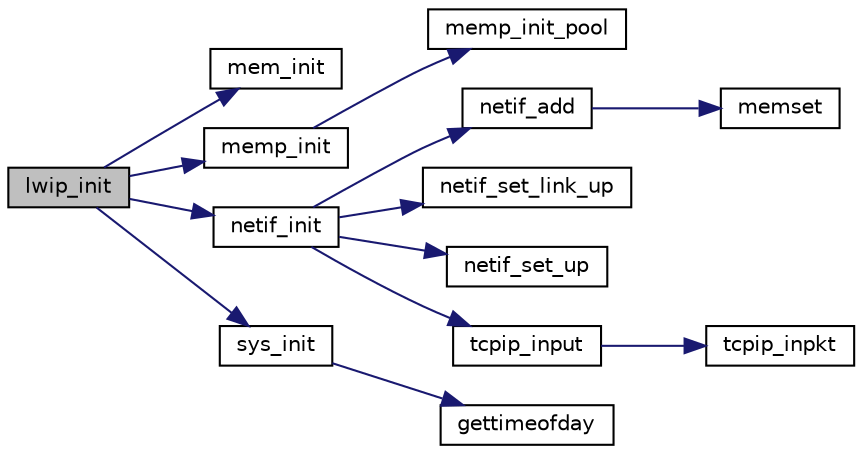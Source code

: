 digraph "lwip_init"
{
 // LATEX_PDF_SIZE
  edge [fontname="Helvetica",fontsize="10",labelfontname="Helvetica",labelfontsize="10"];
  node [fontname="Helvetica",fontsize="10",shape=record];
  rankdir="LR";
  Node1 [label="lwip_init",height=0.2,width=0.4,color="black", fillcolor="grey75", style="filled", fontcolor="black",tooltip=" "];
  Node1 -> Node2 [color="midnightblue",fontsize="10",style="solid",fontname="Helvetica"];
  Node2 [label="mem_init",height=0.2,width=0.4,color="black", fillcolor="white", style="filled",URL="$mem_8h.html#a44a136e3b70c36abb6f8dc060c778113",tooltip=" "];
  Node1 -> Node3 [color="midnightblue",fontsize="10",style="solid",fontname="Helvetica"];
  Node3 [label="memp_init",height=0.2,width=0.4,color="black", fillcolor="white", style="filled",URL="$memp_8h.html#a9693e5b1ac2c6b9c0e7870522d45efa2",tooltip=" "];
  Node3 -> Node4 [color="midnightblue",fontsize="10",style="solid",fontname="Helvetica"];
  Node4 [label="memp_init_pool",height=0.2,width=0.4,color="black", fillcolor="white", style="filled",URL="$memp_8c.html#a6416303426d05526bed33f241fa6ecd7",tooltip=" "];
  Node1 -> Node5 [color="midnightblue",fontsize="10",style="solid",fontname="Helvetica"];
  Node5 [label="netif_init",height=0.2,width=0.4,color="black", fillcolor="white", style="filled",URL="$netif_8h.html#a0f4a53e47c840904f824a2a1c0d4ebf4",tooltip=" "];
  Node5 -> Node6 [color="midnightblue",fontsize="10",style="solid",fontname="Helvetica"];
  Node6 [label="netif_add",height=0.2,width=0.4,color="black", fillcolor="white", style="filled",URL="$group__netif.html#ga66970b5877dd6b0cae906bfa78d0cb4c",tooltip=" "];
  Node6 -> Node7 [color="midnightblue",fontsize="10",style="solid",fontname="Helvetica"];
  Node7 [label="memset",height=0.2,width=0.4,color="black", fillcolor="white", style="filled",URL="$string_8h.html#ace4b911463887af5e748326323e99a23",tooltip=" "];
  Node5 -> Node8 [color="midnightblue",fontsize="10",style="solid",fontname="Helvetica"];
  Node8 [label="netif_set_link_up",height=0.2,width=0.4,color="black", fillcolor="white", style="filled",URL="$group__netif.html#gae0d2975f189277990e9d5276fdd9e9ea",tooltip=" "];
  Node5 -> Node9 [color="midnightblue",fontsize="10",style="solid",fontname="Helvetica"];
  Node9 [label="netif_set_up",height=0.2,width=0.4,color="black", fillcolor="white", style="filled",URL="$group__netif.html#gaf19693be401a265a52d2a56c65753121",tooltip=" "];
  Node5 -> Node10 [color="midnightblue",fontsize="10",style="solid",fontname="Helvetica"];
  Node10 [label="tcpip_input",height=0.2,width=0.4,color="black", fillcolor="white", style="filled",URL="$tcpip_8h.html#ae510f195171bed8499ae94e264a92717",tooltip=" "];
  Node10 -> Node11 [color="midnightblue",fontsize="10",style="solid",fontname="Helvetica"];
  Node11 [label="tcpip_inpkt",height=0.2,width=0.4,color="black", fillcolor="white", style="filled",URL="$tcpip_8c.html#a93043b3c66dbe4a15a60299c6199d102",tooltip=" "];
  Node1 -> Node12 [color="midnightblue",fontsize="10",style="solid",fontname="Helvetica"];
  Node12 [label="sys_init",height=0.2,width=0.4,color="black", fillcolor="white", style="filled",URL="$sys_8h.html#af411a8bc6b7ed4b0af9114e10c959448",tooltip=" "];
  Node12 -> Node13 [color="midnightblue",fontsize="10",style="solid",fontname="Helvetica"];
  Node13 [label="gettimeofday",height=0.2,width=0.4,color="black", fillcolor="white", style="filled",URL="$time_8h.html#adf30830f5265e55035171c301eb9c3fb",tooltip=" "];
}
